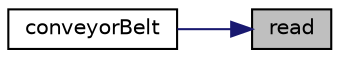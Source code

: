 digraph "read"
{
 // LATEX_PDF_SIZE
  edge [fontname="Helvetica",fontsize="10",labelfontname="Helvetica",labelfontsize="10"];
  node [fontname="Helvetica",fontsize="10",shape=record];
  rankdir="RL";
  Node1 [label="read",height=0.2,width=0.4,color="black", fillcolor="grey75", style="filled", fontcolor="black",tooltip=" "];
  Node1 -> Node2 [dir="back",color="midnightblue",fontsize="10",style="solid",fontname="Helvetica"];
  Node2 [label="conveyorBelt",height=0.2,width=0.4,color="black", fillcolor="white", style="filled",URL="$classpFlow_1_1conveyorBelt.html#a225d1dae3d72a6542b7e0329f9414fc8",tooltip=" "];
}
